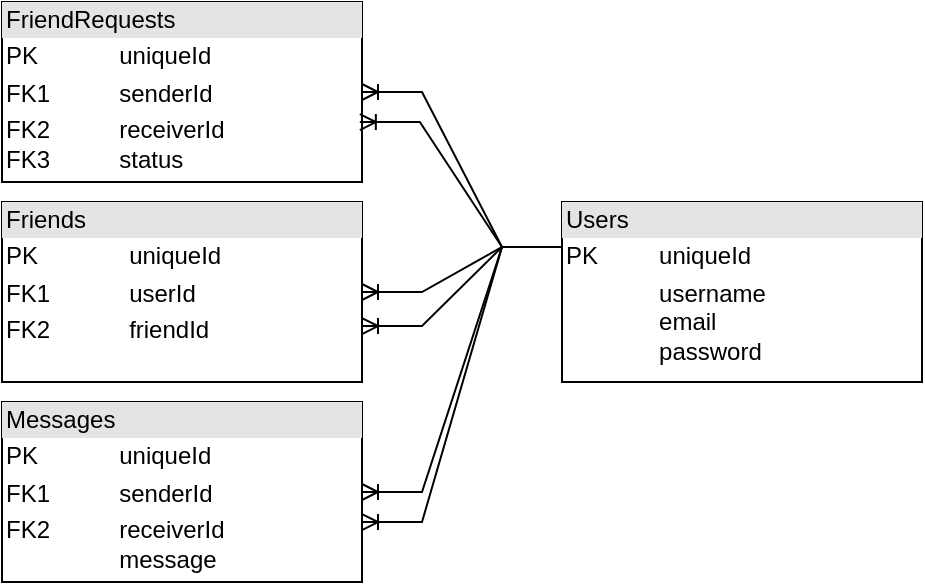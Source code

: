 <mxfile version="16.5.1" type="device" pages="2"><diagram id="IFJYSDlTWk54i2XUHWaH" name="DB Schema"><mxGraphModel dx="946" dy="624" grid="1" gridSize="10" guides="1" tooltips="1" connect="1" arrows="1" fold="1" page="1" pageScale="1" pageWidth="827" pageHeight="1169" math="0" shadow="0"><root><mxCell id="0"/><mxCell id="1" parent="0"/><mxCell id="VUmpmVOMYI6hSvgwfzVU-1" value="&lt;div style=&quot;box-sizing: border-box ; width: 100% ; background: #e4e4e4 ; padding: 2px&quot;&gt;Users&lt;/div&gt;&lt;table style=&quot;width: 100% ; font-size: 1em&quot; cellpadding=&quot;2&quot; cellspacing=&quot;0&quot;&gt;&lt;tbody&gt;&lt;tr&gt;&lt;td&gt;PK&lt;/td&gt;&lt;td&gt;uniqueId&lt;/td&gt;&lt;/tr&gt;&lt;tr&gt;&lt;td&gt;&lt;br&gt;&lt;/td&gt;&lt;td&gt;username&lt;br&gt;email&lt;br&gt;password&lt;/td&gt;&lt;/tr&gt;&lt;tr&gt;&lt;td&gt;&lt;br&gt;&lt;/td&gt;&lt;td&gt;&lt;br&gt;&lt;/td&gt;&lt;/tr&gt;&lt;/tbody&gt;&lt;/table&gt;" style="verticalAlign=top;align=left;overflow=fill;html=1;" vertex="1" parent="1"><mxGeometry x="400" y="310" width="180" height="90" as="geometry"/></mxCell><mxCell id="VUmpmVOMYI6hSvgwfzVU-2" value="&lt;div style=&quot;box-sizing: border-box ; width: 100% ; background: #e4e4e4 ; padding: 2px&quot;&gt;Friends&lt;/div&gt;&lt;table style=&quot;width: 100% ; font-size: 1em&quot; cellpadding=&quot;2&quot; cellspacing=&quot;0&quot;&gt;&lt;tbody&gt;&lt;tr&gt;&lt;td&gt;PK&lt;/td&gt;&lt;td&gt;uniqueId&lt;/td&gt;&lt;/tr&gt;&lt;tr&gt;&lt;td&gt;FK1&lt;/td&gt;&lt;td&gt;userId&lt;/td&gt;&lt;/tr&gt;&lt;tr&gt;&lt;td&gt;FK2&lt;/td&gt;&lt;td&gt;friendId&lt;/td&gt;&lt;/tr&gt;&lt;/tbody&gt;&lt;/table&gt;" style="verticalAlign=top;align=left;overflow=fill;html=1;" vertex="1" parent="1"><mxGeometry x="120" y="310" width="180" height="90" as="geometry"/></mxCell><mxCell id="VUmpmVOMYI6hSvgwfzVU-3" value="&lt;div style=&quot;box-sizing: border-box ; width: 100% ; background: #e4e4e4 ; padding: 2px&quot;&gt;FriendRequests&lt;/div&gt;&lt;table style=&quot;width: 100% ; font-size: 1em&quot; cellpadding=&quot;2&quot; cellspacing=&quot;0&quot;&gt;&lt;tbody&gt;&lt;tr&gt;&lt;td&gt;PK&lt;/td&gt;&lt;td&gt;uniqueId&lt;/td&gt;&lt;/tr&gt;&lt;tr&gt;&lt;td&gt;FK1&lt;/td&gt;&lt;td&gt;senderId&lt;/td&gt;&lt;/tr&gt;&lt;tr&gt;&lt;td&gt;FK2&lt;br&gt;FK3&lt;/td&gt;&lt;td&gt;receiverId&lt;br&gt;status&lt;/td&gt;&lt;/tr&gt;&lt;/tbody&gt;&lt;/table&gt;" style="verticalAlign=top;align=left;overflow=fill;html=1;" vertex="1" parent="1"><mxGeometry x="120" y="210" width="180" height="90" as="geometry"/></mxCell><mxCell id="VUmpmVOMYI6hSvgwfzVU-4" value="&lt;div style=&quot;box-sizing: border-box ; width: 100% ; background: #e4e4e4 ; padding: 2px&quot;&gt;Messages&lt;/div&gt;&lt;table style=&quot;width: 100% ; font-size: 1em&quot; cellpadding=&quot;2&quot; cellspacing=&quot;0&quot;&gt;&lt;tbody&gt;&lt;tr&gt;&lt;td&gt;PK&lt;/td&gt;&lt;td&gt;uniqueId&lt;/td&gt;&lt;/tr&gt;&lt;tr&gt;&lt;td&gt;FK1&lt;/td&gt;&lt;td&gt;senderId&lt;/td&gt;&lt;/tr&gt;&lt;tr&gt;&lt;td&gt;FK2&lt;br&gt;&lt;br&gt;&lt;/td&gt;&lt;td&gt;receiverId&lt;br&gt;message&lt;/td&gt;&lt;/tr&gt;&lt;/tbody&gt;&lt;/table&gt;" style="verticalAlign=top;align=left;overflow=fill;html=1;" vertex="1" parent="1"><mxGeometry x="120" y="410" width="180" height="90" as="geometry"/></mxCell><mxCell id="VUmpmVOMYI6hSvgwfzVU-5" value="" style="edgeStyle=entityRelationEdgeStyle;fontSize=12;html=1;endArrow=ERoneToMany;rounded=0;entryX=1;entryY=0.5;entryDx=0;entryDy=0;exitX=0;exitY=0.25;exitDx=0;exitDy=0;" edge="1" parent="1" source="VUmpmVOMYI6hSvgwfzVU-1" target="VUmpmVOMYI6hSvgwfzVU-2"><mxGeometry width="100" height="100" relative="1" as="geometry"><mxPoint x="340" y="540" as="sourcePoint"/><mxPoint x="440" y="440" as="targetPoint"/></mxGeometry></mxCell><mxCell id="VUmpmVOMYI6hSvgwfzVU-6" value="" style="edgeStyle=entityRelationEdgeStyle;fontSize=12;html=1;endArrow=ERoneToMany;rounded=0;entryX=1;entryY=0.689;entryDx=0;entryDy=0;entryPerimeter=0;exitX=0;exitY=0.25;exitDx=0;exitDy=0;" edge="1" parent="1" source="VUmpmVOMYI6hSvgwfzVU-1" target="VUmpmVOMYI6hSvgwfzVU-2"><mxGeometry width="100" height="100" relative="1" as="geometry"><mxPoint x="364" y="560" as="sourcePoint"/><mxPoint x="464" y="460" as="targetPoint"/></mxGeometry></mxCell><mxCell id="VUmpmVOMYI6hSvgwfzVU-7" value="" style="edgeStyle=entityRelationEdgeStyle;fontSize=12;html=1;endArrow=ERoneToMany;rounded=0;entryX=1;entryY=0.5;entryDx=0;entryDy=0;exitX=0;exitY=0.25;exitDx=0;exitDy=0;" edge="1" parent="1" source="VUmpmVOMYI6hSvgwfzVU-1" target="VUmpmVOMYI6hSvgwfzVU-4"><mxGeometry width="100" height="100" relative="1" as="geometry"><mxPoint x="360" y="370" as="sourcePoint"/><mxPoint x="460" y="270" as="targetPoint"/></mxGeometry></mxCell><mxCell id="VUmpmVOMYI6hSvgwfzVU-8" value="" style="edgeStyle=entityRelationEdgeStyle;fontSize=12;html=1;endArrow=ERoneToMany;rounded=0;entryX=1;entryY=0.667;entryDx=0;entryDy=0;entryPerimeter=0;exitX=0;exitY=0.25;exitDx=0;exitDy=0;" edge="1" parent="1" source="VUmpmVOMYI6hSvgwfzVU-1" target="VUmpmVOMYI6hSvgwfzVU-4"><mxGeometry width="100" height="100" relative="1" as="geometry"><mxPoint x="350" y="570" as="sourcePoint"/><mxPoint x="450" y="470" as="targetPoint"/></mxGeometry></mxCell><mxCell id="VUmpmVOMYI6hSvgwfzVU-9" value="" style="edgeStyle=entityRelationEdgeStyle;fontSize=12;html=1;endArrow=ERoneToMany;rounded=0;entryX=1;entryY=0.5;entryDx=0;entryDy=0;exitX=0;exitY=0.25;exitDx=0;exitDy=0;" edge="1" parent="1" source="VUmpmVOMYI6hSvgwfzVU-1" target="VUmpmVOMYI6hSvgwfzVU-3"><mxGeometry width="100" height="100" relative="1" as="geometry"><mxPoint x="460" y="300" as="sourcePoint"/><mxPoint x="480" y="210" as="targetPoint"/></mxGeometry></mxCell><mxCell id="VUmpmVOMYI6hSvgwfzVU-10" value="" style="edgeStyle=entityRelationEdgeStyle;fontSize=12;html=1;endArrow=ERoneToMany;rounded=0;entryX=0.994;entryY=0.667;entryDx=0;entryDy=0;entryPerimeter=0;exitX=0;exitY=0.25;exitDx=0;exitDy=0;" edge="1" parent="1" source="VUmpmVOMYI6hSvgwfzVU-1" target="VUmpmVOMYI6hSvgwfzVU-3"><mxGeometry width="100" height="100" relative="1" as="geometry"><mxPoint x="360" y="250" as="sourcePoint"/><mxPoint x="460" y="150" as="targetPoint"/></mxGeometry></mxCell></root></mxGraphModel></diagram><diagram id="8OqbAFPK_hmVm2Bs5lqv" name="Class Diagram (User, messages, friends)"><mxGraphModel dx="996" dy="657" grid="1" gridSize="10" guides="1" tooltips="1" connect="1" arrows="1" fold="1" page="1" pageScale="1" pageWidth="827" pageHeight="1169" math="0" shadow="0"><root><mxCell id="nvpQmYBhC9q09GTZ1Mtf-0"/><mxCell id="nvpQmYBhC9q09GTZ1Mtf-1" parent="nvpQmYBhC9q09GTZ1Mtf-0"/><mxCell id="nvpQmYBhC9q09GTZ1Mtf-22" value="User" style="swimlane;fontStyle=1;align=center;verticalAlign=top;childLayout=stackLayout;horizontal=1;startSize=26;horizontalStack=0;resizeParent=1;resizeParentMax=0;resizeLast=0;collapsible=1;marginBottom=0;" parent="nvpQmYBhC9q09GTZ1Mtf-1" vertex="1"><mxGeometry x="324" y="230" width="180" height="216" as="geometry"/></mxCell><mxCell id="nvpQmYBhC9q09GTZ1Mtf-23" value="- id: int&#10;" style="text;strokeColor=none;fillColor=none;align=left;verticalAlign=top;spacingLeft=4;spacingRight=4;overflow=hidden;rotatable=0;points=[[0,0.5],[1,0.5]];portConstraint=eastwest;" parent="nvpQmYBhC9q09GTZ1Mtf-22" vertex="1"><mxGeometry y="26" width="180" height="26" as="geometry"/></mxCell><mxCell id="nvpQmYBhC9q09GTZ1Mtf-4" value="- username: string" style="text;strokeColor=none;fillColor=none;align=left;verticalAlign=top;spacingLeft=4;spacingRight=4;overflow=hidden;rotatable=0;points=[[0,0.5],[1,0.5]];portConstraint=eastwest;" parent="nvpQmYBhC9q09GTZ1Mtf-22" vertex="1"><mxGeometry y="52" width="180" height="26" as="geometry"/></mxCell><mxCell id="nvpQmYBhC9q09GTZ1Mtf-3" value="- network: Network" style="text;strokeColor=none;fillColor=none;align=left;verticalAlign=top;spacingLeft=4;spacingRight=4;overflow=hidden;rotatable=0;points=[[0,0.5],[1,0.5]];portConstraint=eastwest;" parent="nvpQmYBhC9q09GTZ1Mtf-22" vertex="1"><mxGeometry y="78" width="180" height="26" as="geometry"/></mxCell><mxCell id="nvpQmYBhC9q09GTZ1Mtf-11" value="- chats: Chat[]" style="text;strokeColor=none;fillColor=none;align=left;verticalAlign=top;spacingLeft=4;spacingRight=4;overflow=hidden;rotatable=0;points=[[0,0.5],[1,0.5]];portConstraint=eastwest;" parent="nvpQmYBhC9q09GTZ1Mtf-22" vertex="1"><mxGeometry y="104" width="180" height="26" as="geometry"/></mxCell><mxCell id="nvpQmYBhC9q09GTZ1Mtf-24" value="" style="line;strokeWidth=1;fillColor=none;align=left;verticalAlign=middle;spacingTop=-1;spacingLeft=3;spacingRight=3;rotatable=0;labelPosition=right;points=[];portConstraint=eastwest;" parent="nvpQmYBhC9q09GTZ1Mtf-22" vertex="1"><mxGeometry y="130" width="180" height="8" as="geometry"/></mxCell><mxCell id="nvpQmYBhC9q09GTZ1Mtf-25" value="+ getChat(otherUser): Chat" style="text;strokeColor=none;fillColor=none;align=left;verticalAlign=top;spacingLeft=4;spacingRight=4;overflow=hidden;rotatable=0;points=[[0,0.5],[1,0.5]];portConstraint=eastwest;" parent="nvpQmYBhC9q09GTZ1Mtf-22" vertex="1"><mxGeometry y="138" width="180" height="26" as="geometry"/></mxCell><mxCell id="mDcbZbTaFt60joXfKTBX-10" value="+ addChat(otherUser): Chat" style="text;strokeColor=none;fillColor=none;align=left;verticalAlign=top;spacingLeft=4;spacingRight=4;overflow=hidden;rotatable=0;points=[[0,0.5],[1,0.5]];portConstraint=eastwest;" vertex="1" parent="nvpQmYBhC9q09GTZ1Mtf-22"><mxGeometry y="164" width="180" height="26" as="geometry"/></mxCell><mxCell id="mDcbZbTaFt60joXfKTBX-14" value="+ getNetwork(): SocialNetwork" style="text;strokeColor=none;fillColor=none;align=left;verticalAlign=top;spacingLeft=4;spacingRight=4;overflow=hidden;rotatable=0;points=[[0,0.5],[1,0.5]];portConstraint=eastwest;" vertex="1" parent="nvpQmYBhC9q09GTZ1Mtf-22"><mxGeometry y="190" width="180" height="26" as="geometry"/></mxCell><mxCell id="nvpQmYBhC9q09GTZ1Mtf-26" value="FriendRequest" style="swimlane;fontStyle=1;align=center;verticalAlign=top;childLayout=stackLayout;horizontal=1;startSize=26;horizontalStack=0;resizeParent=1;resizeParentMax=0;resizeLast=0;collapsible=1;marginBottom=0;" parent="nvpQmYBhC9q09GTZ1Mtf-1" vertex="1"><mxGeometry x="590" y="430" width="160" height="138" as="geometry"/></mxCell><mxCell id="nvpQmYBhC9q09GTZ1Mtf-12" value="- sender: User" style="text;strokeColor=none;fillColor=none;align=left;verticalAlign=top;spacingLeft=4;spacingRight=4;overflow=hidden;rotatable=0;points=[[0,0.5],[1,0.5]];portConstraint=eastwest;" parent="nvpQmYBhC9q09GTZ1Mtf-26" vertex="1"><mxGeometry y="26" width="160" height="26" as="geometry"/></mxCell><mxCell id="nvpQmYBhC9q09GTZ1Mtf-13" value="- receiver: User" style="text;strokeColor=none;fillColor=none;align=left;verticalAlign=top;spacingLeft=4;spacingRight=4;overflow=hidden;rotatable=0;points=[[0,0.5],[1,0.5]];portConstraint=eastwest;" parent="nvpQmYBhC9q09GTZ1Mtf-26" vertex="1"><mxGeometry y="52" width="160" height="26" as="geometry"/></mxCell><mxCell id="nvpQmYBhC9q09GTZ1Mtf-27" value="- status: ENUM" style="text;strokeColor=none;fillColor=none;align=left;verticalAlign=top;spacingLeft=4;spacingRight=4;overflow=hidden;rotatable=0;points=[[0,0.5],[1,0.5]];portConstraint=eastwest;" parent="nvpQmYBhC9q09GTZ1Mtf-26" vertex="1"><mxGeometry y="78" width="160" height="26" as="geometry"/></mxCell><mxCell id="nvpQmYBhC9q09GTZ1Mtf-28" value="" style="line;strokeWidth=1;fillColor=none;align=left;verticalAlign=middle;spacingTop=-1;spacingLeft=3;spacingRight=3;rotatable=0;labelPosition=right;points=[];portConstraint=eastwest;" parent="nvpQmYBhC9q09GTZ1Mtf-26" vertex="1"><mxGeometry y="104" width="160" height="8" as="geometry"/></mxCell><mxCell id="nvpQmYBhC9q09GTZ1Mtf-29" value="+ setStatus(): void" style="text;strokeColor=none;fillColor=none;align=left;verticalAlign=top;spacingLeft=4;spacingRight=4;overflow=hidden;rotatable=0;points=[[0,0.5],[1,0.5]];portConstraint=eastwest;" parent="nvpQmYBhC9q09GTZ1Mtf-26" vertex="1"><mxGeometry y="112" width="160" height="26" as="geometry"/></mxCell><mxCell id="nvpQmYBhC9q09GTZ1Mtf-30" value="Chat" style="swimlane;fontStyle=1;align=center;verticalAlign=top;childLayout=stackLayout;horizontal=1;startSize=26;horizontalStack=0;resizeParent=1;resizeParentMax=0;resizeLast=0;collapsible=1;marginBottom=0;" parent="nvpQmYBhC9q09GTZ1Mtf-1" vertex="1"><mxGeometry x="10" y="230" width="226" height="138" as="geometry"/></mxCell><mxCell id="nvpQmYBhC9q09GTZ1Mtf-31" value="- sender: User" style="text;strokeColor=none;fillColor=none;align=left;verticalAlign=top;spacingLeft=4;spacingRight=4;overflow=hidden;rotatable=0;points=[[0,0.5],[1,0.5]];portConstraint=eastwest;" parent="nvpQmYBhC9q09GTZ1Mtf-30" vertex="1"><mxGeometry y="26" width="226" height="26" as="geometry"/></mxCell><mxCell id="nvpQmYBhC9q09GTZ1Mtf-34" value="- receiver: User" style="text;strokeColor=none;fillColor=none;align=left;verticalAlign=top;spacingLeft=4;spacingRight=4;overflow=hidden;rotatable=0;points=[[0,0.5],[1,0.5]];portConstraint=eastwest;" parent="nvpQmYBhC9q09GTZ1Mtf-30" vertex="1"><mxGeometry y="52" width="226" height="26" as="geometry"/></mxCell><mxCell id="nvpQmYBhC9q09GTZ1Mtf-35" value="- messages: Message[]" style="text;strokeColor=none;fillColor=none;align=left;verticalAlign=top;spacingLeft=4;spacingRight=4;overflow=hidden;rotatable=0;points=[[0,0.5],[1,0.5]];portConstraint=eastwest;" parent="nvpQmYBhC9q09GTZ1Mtf-30" vertex="1"><mxGeometry y="78" width="226" height="26" as="geometry"/></mxCell><mxCell id="nvpQmYBhC9q09GTZ1Mtf-32" value="" style="line;strokeWidth=1;fillColor=none;align=left;verticalAlign=middle;spacingTop=-1;spacingLeft=3;spacingRight=3;rotatable=0;labelPosition=right;points=[];portConstraint=eastwest;" parent="nvpQmYBhC9q09GTZ1Mtf-30" vertex="1"><mxGeometry y="104" width="226" height="8" as="geometry"/></mxCell><mxCell id="nvpQmYBhC9q09GTZ1Mtf-33" value="+ getMessages(otherUser): Messages[]" style="text;strokeColor=none;fillColor=none;align=left;verticalAlign=top;spacingLeft=4;spacingRight=4;overflow=hidden;rotatable=0;points=[[0,0.5],[1,0.5]];portConstraint=eastwest;" parent="nvpQmYBhC9q09GTZ1Mtf-30" vertex="1"><mxGeometry y="112" width="226" height="26" as="geometry"/></mxCell><mxCell id="nvpQmYBhC9q09GTZ1Mtf-36" value="Message" style="swimlane;fontStyle=1;align=center;verticalAlign=top;childLayout=stackLayout;horizontal=1;startSize=26;horizontalStack=0;resizeParent=1;resizeParentMax=0;resizeLast=0;collapsible=1;marginBottom=0;" parent="nvpQmYBhC9q09GTZ1Mtf-1" vertex="1"><mxGeometry x="43" y="430" width="160" height="138" as="geometry"/></mxCell><mxCell id="nvpQmYBhC9q09GTZ1Mtf-37" value="- messageNumber: int" style="text;strokeColor=none;fillColor=none;align=left;verticalAlign=top;spacingLeft=4;spacingRight=4;overflow=hidden;rotatable=0;points=[[0,0.5],[1,0.5]];portConstraint=eastwest;" parent="nvpQmYBhC9q09GTZ1Mtf-36" vertex="1"><mxGeometry y="26" width="160" height="26" as="geometry"/></mxCell><mxCell id="nvpQmYBhC9q09GTZ1Mtf-40" value="- authorId" style="text;strokeColor=none;fillColor=none;align=left;verticalAlign=top;spacingLeft=4;spacingRight=4;overflow=hidden;rotatable=0;points=[[0,0.5],[1,0.5]];portConstraint=eastwest;" parent="nvpQmYBhC9q09GTZ1Mtf-36" vertex="1"><mxGeometry y="52" width="160" height="26" as="geometry"/></mxCell><mxCell id="nvpQmYBhC9q09GTZ1Mtf-41" value="- text: string" style="text;strokeColor=none;fillColor=none;align=left;verticalAlign=top;spacingLeft=4;spacingRight=4;overflow=hidden;rotatable=0;points=[[0,0.5],[1,0.5]];portConstraint=eastwest;" parent="nvpQmYBhC9q09GTZ1Mtf-36" vertex="1"><mxGeometry y="78" width="160" height="26" as="geometry"/></mxCell><mxCell id="nvpQmYBhC9q09GTZ1Mtf-38" value="" style="line;strokeWidth=1;fillColor=none;align=left;verticalAlign=middle;spacingTop=-1;spacingLeft=3;spacingRight=3;rotatable=0;labelPosition=right;points=[];portConstraint=eastwest;" parent="nvpQmYBhC9q09GTZ1Mtf-36" vertex="1"><mxGeometry y="104" width="160" height="8" as="geometry"/></mxCell><mxCell id="nvpQmYBhC9q09GTZ1Mtf-39" value="+ getText(): string" style="text;strokeColor=none;fillColor=none;align=left;verticalAlign=top;spacingLeft=4;spacingRight=4;overflow=hidden;rotatable=0;points=[[0,0.5],[1,0.5]];portConstraint=eastwest;" parent="nvpQmYBhC9q09GTZ1Mtf-36" vertex="1"><mxGeometry y="112" width="160" height="26" as="geometry"/></mxCell><mxCell id="mDcbZbTaFt60joXfKTBX-0" value="SocialNetwork" style="swimlane;fontStyle=1;align=center;verticalAlign=top;childLayout=stackLayout;horizontal=1;startSize=26;horizontalStack=0;resizeParent=1;resizeParentMax=0;resizeLast=0;collapsible=1;marginBottom=0;" vertex="1" parent="nvpQmYBhC9q09GTZ1Mtf-1"><mxGeometry x="590" y="230" width="160" height="138" as="geometry"/></mxCell><mxCell id="mDcbZbTaFt60joXfKTBX-1" value="- friends: User[]" style="text;strokeColor=none;fillColor=none;align=left;verticalAlign=top;spacingLeft=4;spacingRight=4;overflow=hidden;rotatable=0;points=[[0,0.5],[1,0.5]];portConstraint=eastwest;" vertex="1" parent="mDcbZbTaFt60joXfKTBX-0"><mxGeometry y="26" width="160" height="26" as="geometry"/></mxCell><mxCell id="mDcbZbTaFt60joXfKTBX-4" value="- requests: FriendRequest[]" style="text;strokeColor=none;fillColor=none;align=left;verticalAlign=top;spacingLeft=4;spacingRight=4;overflow=hidden;rotatable=0;points=[[0,0.5],[1,0.5]];portConstraint=eastwest;" vertex="1" parent="mDcbZbTaFt60joXfKTBX-0"><mxGeometry y="52" width="160" height="26" as="geometry"/></mxCell><mxCell id="mDcbZbTaFt60joXfKTBX-2" value="" style="line;strokeWidth=1;fillColor=none;align=left;verticalAlign=middle;spacingTop=-1;spacingLeft=3;spacingRight=3;rotatable=0;labelPosition=right;points=[];portConstraint=eastwest;" vertex="1" parent="mDcbZbTaFt60joXfKTBX-0"><mxGeometry y="78" width="160" height="8" as="geometry"/></mxCell><mxCell id="mDcbZbTaFt60joXfKTBX-3" value="+ acceptRequest(): void" style="text;strokeColor=none;fillColor=none;align=left;verticalAlign=top;spacingLeft=4;spacingRight=4;overflow=hidden;rotatable=0;points=[[0,0.5],[1,0.5]];portConstraint=eastwest;" vertex="1" parent="mDcbZbTaFt60joXfKTBX-0"><mxGeometry y="86" width="160" height="26" as="geometry"/></mxCell><mxCell id="mDcbZbTaFt60joXfKTBX-5" value="+ rejectRequest(): void" style="text;strokeColor=none;fillColor=none;align=left;verticalAlign=top;spacingLeft=4;spacingRight=4;overflow=hidden;rotatable=0;points=[[0,0.5],[1,0.5]];portConstraint=eastwest;" vertex="1" parent="mDcbZbTaFt60joXfKTBX-0"><mxGeometry y="112" width="160" height="26" as="geometry"/></mxCell><mxCell id="mDcbZbTaFt60joXfKTBX-15" value="" style="endArrow=open;html=1;endSize=12;startArrow=diamondThin;startSize=14;startFill=1;edgeStyle=orthogonalEdgeStyle;align=left;verticalAlign=bottom;rounded=0;entryX=-0.012;entryY=0.065;entryDx=0;entryDy=0;entryPerimeter=0;exitX=0.998;exitY=0.041;exitDx=0;exitDy=0;exitPerimeter=0;" edge="1" parent="nvpQmYBhC9q09GTZ1Mtf-1" source="nvpQmYBhC9q09GTZ1Mtf-22" target="mDcbZbTaFt60joXfKTBX-0"><mxGeometry x="-1" y="3" relative="1" as="geometry"><mxPoint x="510" y="239" as="sourcePoint"/><mxPoint x="700" y="200" as="targetPoint"/></mxGeometry></mxCell><mxCell id="mDcbZbTaFt60joXfKTBX-16" value="1" style="edgeLabel;html=1;align=center;verticalAlign=middle;resizable=0;points=[];" vertex="1" connectable="0" parent="mDcbZbTaFt60joXfKTBX-15"><mxGeometry x="0.629" y="2" relative="1" as="geometry"><mxPoint x="-2" as="offset"/></mxGeometry></mxCell><mxCell id="mDcbZbTaFt60joXfKTBX-17" value="2" style="endArrow=open;html=1;endSize=12;startArrow=diamondThin;startSize=14;startFill=1;edgeStyle=orthogonalEdgeStyle;align=left;verticalAlign=bottom;rounded=0;entryX=0.5;entryY=0;entryDx=0;entryDy=0;" edge="1" parent="nvpQmYBhC9q09GTZ1Mtf-1" target="nvpQmYBhC9q09GTZ1Mtf-26"><mxGeometry x="-0.333" y="10" relative="1" as="geometry"><mxPoint x="670" y="370" as="sourcePoint"/><mxPoint x="590" y="380" as="targetPoint"/><mxPoint as="offset"/></mxGeometry></mxCell><mxCell id="mDcbZbTaFt60joXfKTBX-18" value="0..*" style="text;html=1;align=center;verticalAlign=middle;resizable=0;points=[];autosize=1;strokeColor=none;fillColor=none;" vertex="1" parent="nvpQmYBhC9q09GTZ1Mtf-1"><mxGeometry x="630" y="410" width="30" height="20" as="geometry"/></mxCell><mxCell id="mDcbZbTaFt60joXfKTBX-19" value="0..*" style="text;html=1;align=center;verticalAlign=middle;resizable=0;points=[];autosize=1;strokeColor=none;fillColor=none;" vertex="1" parent="nvpQmYBhC9q09GTZ1Mtf-1"><mxGeometry x="504" y="240" width="30" height="20" as="geometry"/></mxCell><mxCell id="mDcbZbTaFt60joXfKTBX-21" value="" style="endArrow=open;html=1;endSize=12;startArrow=diamondThin;startSize=14;startFill=1;edgeStyle=orthogonalEdgeStyle;align=left;verticalAlign=bottom;rounded=0;exitX=-0.003;exitY=0.064;exitDx=0;exitDy=0;exitPerimeter=0;entryX=1.003;entryY=0.1;entryDx=0;entryDy=0;entryPerimeter=0;" edge="1" parent="nvpQmYBhC9q09GTZ1Mtf-1" source="nvpQmYBhC9q09GTZ1Mtf-22" target="nvpQmYBhC9q09GTZ1Mtf-30"><mxGeometry x="0.002" y="-84" relative="1" as="geometry"><mxPoint x="280" y="360" as="sourcePoint"/><mxPoint x="440" y="360" as="targetPoint"/><mxPoint as="offset"/></mxGeometry></mxCell><mxCell id="mDcbZbTaFt60joXfKTBX-22" value="2" style="edgeLabel;html=1;align=center;verticalAlign=middle;resizable=0;points=[];" vertex="1" connectable="0" parent="mDcbZbTaFt60joXfKTBX-21"><mxGeometry x="-0.736" y="-15" relative="1" as="geometry"><mxPoint x="-12" y="11" as="offset"/></mxGeometry></mxCell><mxCell id="mDcbZbTaFt60joXfKTBX-23" value="0..*" style="text;html=1;align=center;verticalAlign=middle;resizable=0;points=[];autosize=1;strokeColor=none;fillColor=none;" vertex="1" parent="nvpQmYBhC9q09GTZ1Mtf-1"><mxGeometry x="236" y="250" width="30" height="20" as="geometry"/></mxCell><mxCell id="mDcbZbTaFt60joXfKTBX-26" value="1..2" style="endArrow=open;html=1;endSize=12;startArrow=diamondThin;startSize=14;startFill=1;edgeStyle=orthogonalEdgeStyle;align=left;verticalAlign=bottom;rounded=0;entryX=0.5;entryY=0;entryDx=0;entryDy=0;exitX=0.5;exitY=1;exitDx=0;exitDy=0;" edge="1" parent="nvpQmYBhC9q09GTZ1Mtf-1" source="nvpQmYBhC9q09GTZ1Mtf-30" target="nvpQmYBhC9q09GTZ1Mtf-36"><mxGeometry x="-0.29" y="7" relative="1" as="geometry"><mxPoint x="-10" y="390" as="sourcePoint"/><mxPoint x="150" y="390" as="targetPoint"/><Array as="points"><mxPoint x="123" y="390"/><mxPoint x="123" y="390"/></Array><mxPoint as="offset"/></mxGeometry></mxCell><mxCell id="mDcbZbTaFt60joXfKTBX-27" value="0..*" style="text;html=1;align=center;verticalAlign=middle;resizable=0;points=[];autosize=1;strokeColor=none;fillColor=none;" vertex="1" parent="nvpQmYBhC9q09GTZ1Mtf-1"><mxGeometry x="90" y="410" width="30" height="20" as="geometry"/></mxCell></root></mxGraphModel></diagram></mxfile>